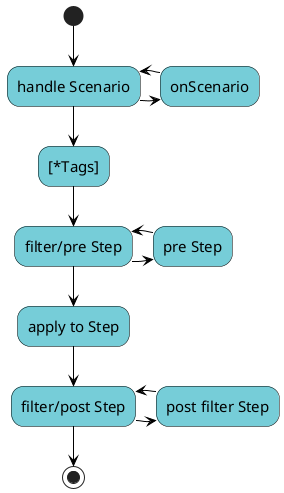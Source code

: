 @startuml
skinparam activity {
BackgroundColor #76CDD8
ArrowColor black
ArrowFontSize 13
ArrowFontStyle bold
ArrowFontName Segoe UI
BorderColor black
FontName Segoe UI
FontSize 15
}
(*) --> "handle Scenario"
-right-> "onScenario"
-left-> "handle Scenario"
--> "[*Tags]"
--> "filter/pre Step"
-right-> "pre Step"
-left-> "filter/pre Step"
--> "apply to Step"
--> "filter/post Step"
-right-> "post filter Step"
-left-> "filter/post Step"
--> (*)
@enduml